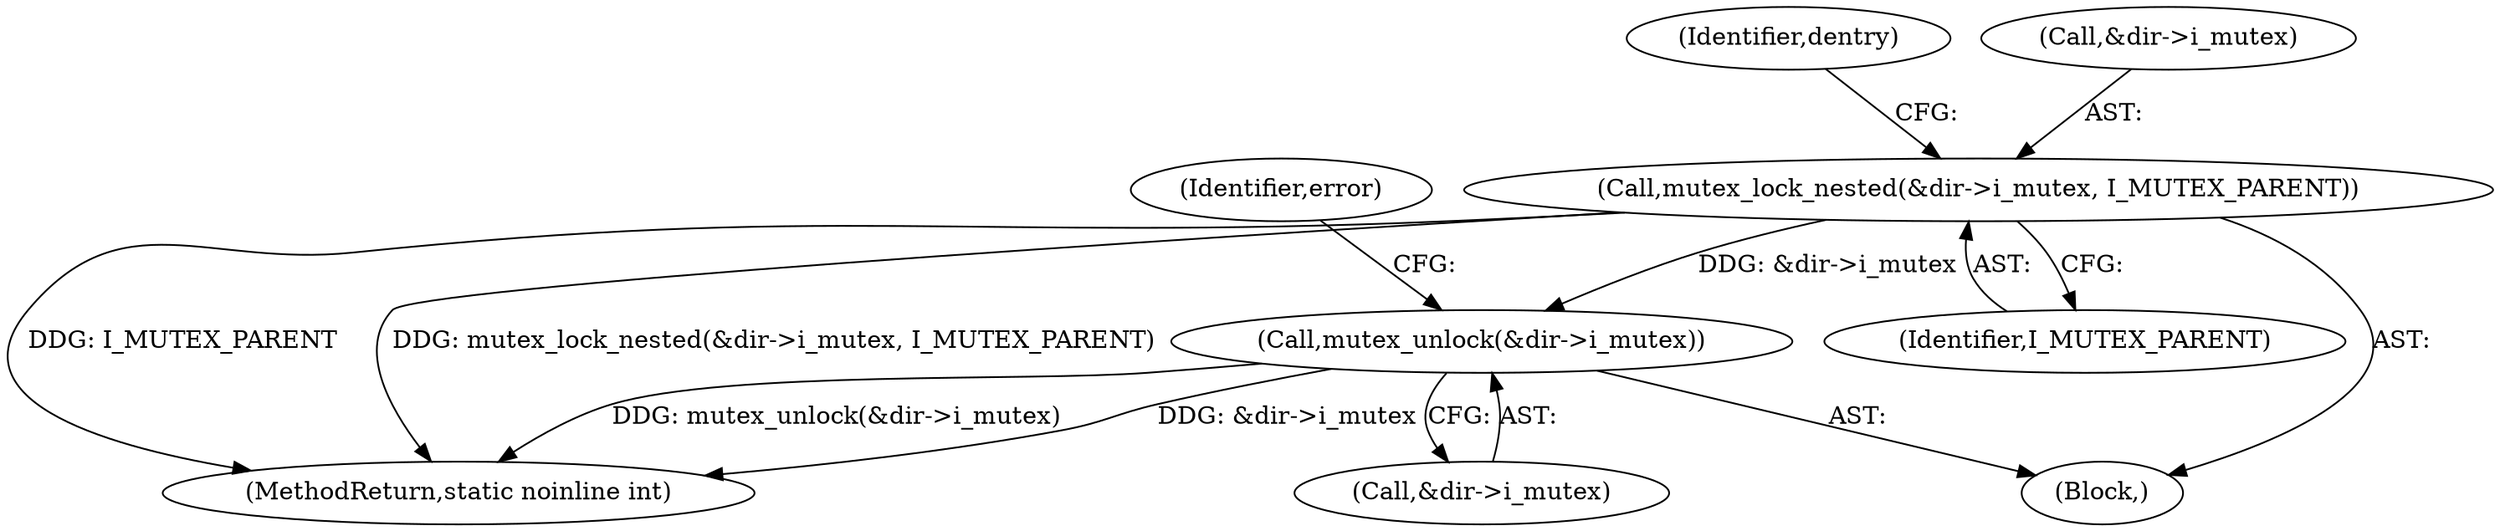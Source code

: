 digraph "0_linux_9c52057c698fb96f8f07e7a4bcf4801a092bda89_1@API" {
"1000244" [label="(Call,mutex_unlock(&dir->i_mutex))"];
"1000120" [label="(Call,mutex_lock_nested(&dir->i_mutex, I_MUTEX_PARENT))"];
"1000120" [label="(Call,mutex_lock_nested(&dir->i_mutex, I_MUTEX_PARENT))"];
"1000109" [label="(Block,)"];
"1000127" [label="(Identifier,dentry)"];
"1000245" [label="(Call,&dir->i_mutex)"];
"1000250" [label="(Identifier,error)"];
"1000121" [label="(Call,&dir->i_mutex)"];
"1000244" [label="(Call,mutex_unlock(&dir->i_mutex))"];
"1000251" [label="(MethodReturn,static noinline int)"];
"1000125" [label="(Identifier,I_MUTEX_PARENT)"];
"1000244" -> "1000109"  [label="AST: "];
"1000244" -> "1000245"  [label="CFG: "];
"1000245" -> "1000244"  [label="AST: "];
"1000250" -> "1000244"  [label="CFG: "];
"1000244" -> "1000251"  [label="DDG: mutex_unlock(&dir->i_mutex)"];
"1000244" -> "1000251"  [label="DDG: &dir->i_mutex"];
"1000120" -> "1000244"  [label="DDG: &dir->i_mutex"];
"1000120" -> "1000109"  [label="AST: "];
"1000120" -> "1000125"  [label="CFG: "];
"1000121" -> "1000120"  [label="AST: "];
"1000125" -> "1000120"  [label="AST: "];
"1000127" -> "1000120"  [label="CFG: "];
"1000120" -> "1000251"  [label="DDG: I_MUTEX_PARENT"];
"1000120" -> "1000251"  [label="DDG: mutex_lock_nested(&dir->i_mutex, I_MUTEX_PARENT)"];
}
